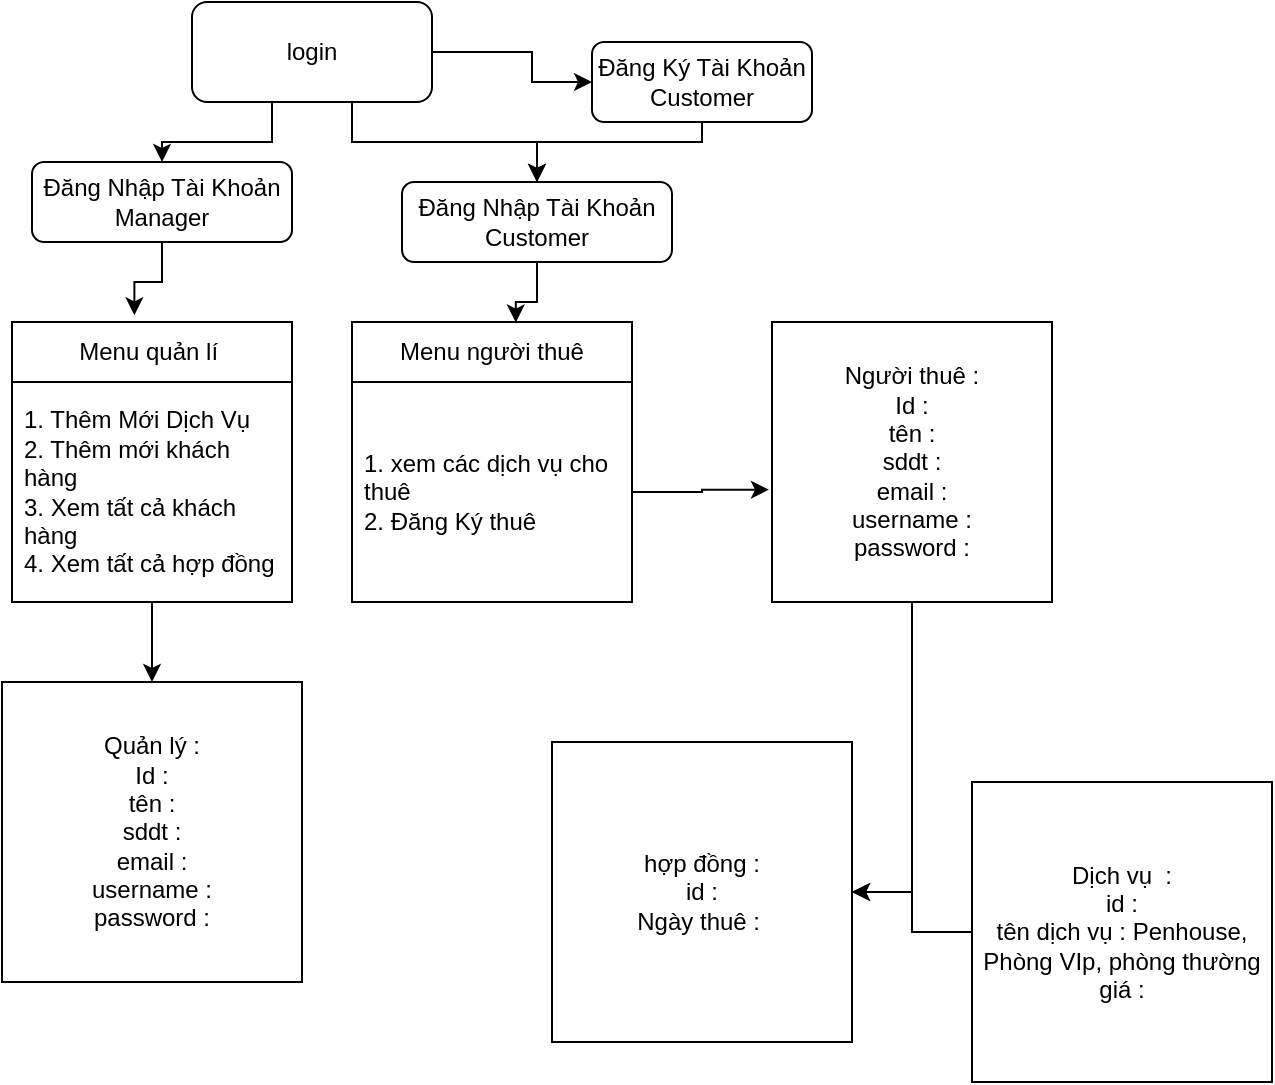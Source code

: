 <mxfile>
    <diagram id="6AgzWVGdAyb4SOY1QNp7" name="Page-1">
        <mxGraphModel dx="1066" dy="789" grid="1" gridSize="10" guides="1" tooltips="1" connect="1" arrows="1" fold="1" page="1" pageScale="1" pageWidth="850" pageHeight="1100" math="0" shadow="0">
            <root>
                <mxCell id="0"/>
                <mxCell id="1" parent="0"/>
                <mxCell id="8" value="Quản lý :&lt;br&gt;Id :&lt;br&gt;tên :&lt;br&gt;sddt :&lt;br&gt;email :&lt;br&gt;username :&lt;br&gt;password :" style="whiteSpace=wrap;html=1;aspect=fixed;" vertex="1" parent="1">
                    <mxGeometry x="130" y="470" width="150" height="150" as="geometry"/>
                </mxCell>
                <mxCell id="9" style="edgeStyle=orthogonalEdgeStyle;rounded=0;orthogonalLoop=1;jettySize=auto;html=1;" edge="1" parent="1" source="10" target="13">
                    <mxGeometry relative="1" as="geometry">
                        <Array as="points">
                            <mxPoint x="585" y="370"/>
                        </Array>
                    </mxGeometry>
                </mxCell>
                <mxCell id="10" value="Người thuê :&lt;br&gt;Id :&lt;br&gt;tên :&lt;br&gt;sddt :&lt;br&gt;email :&lt;br&gt;username :&lt;br&gt;password :" style="whiteSpace=wrap;html=1;aspect=fixed;" vertex="1" parent="1">
                    <mxGeometry x="515" y="290" width="140" height="140" as="geometry"/>
                </mxCell>
                <mxCell id="11" style="edgeStyle=orthogonalEdgeStyle;rounded=0;orthogonalLoop=1;jettySize=auto;html=1;entryX=1;entryY=0.5;entryDx=0;entryDy=0;" edge="1" parent="1" source="12" target="13">
                    <mxGeometry relative="1" as="geometry"/>
                </mxCell>
                <mxCell id="12" value="Dịch vụ&amp;nbsp; :&lt;br&gt;id :&lt;br&gt;tên dịch vụ : Penhouse, Phòng VIp, phòng thường&lt;br&gt;giá :&lt;br&gt;" style="whiteSpace=wrap;html=1;aspect=fixed;" vertex="1" parent="1">
                    <mxGeometry x="615" y="520" width="150" height="150" as="geometry"/>
                </mxCell>
                <mxCell id="13" value="hợp đồng :&lt;br&gt;id :&lt;br&gt;Ngày thuê :&amp;nbsp;&lt;br&gt;" style="whiteSpace=wrap;html=1;aspect=fixed;" vertex="1" parent="1">
                    <mxGeometry x="405" y="500" width="150" height="150" as="geometry"/>
                </mxCell>
                <mxCell id="14" style="edgeStyle=orthogonalEdgeStyle;rounded=0;orthogonalLoop=1;jettySize=auto;html=1;entryX=0.5;entryY=0;entryDx=0;entryDy=0;" edge="1" parent="1" source="15" target="8">
                    <mxGeometry relative="1" as="geometry">
                        <Array as="points">
                            <mxPoint x="205" y="450"/>
                            <mxPoint x="205" y="450"/>
                        </Array>
                    </mxGeometry>
                </mxCell>
                <mxCell id="15" value="Menu quản lí&amp;nbsp;" style="swimlane;fontStyle=0;childLayout=stackLayout;horizontal=1;startSize=30;horizontalStack=0;resizeParent=1;resizeParentMax=0;resizeLast=0;collapsible=1;marginBottom=0;whiteSpace=wrap;html=1;" vertex="1" parent="1">
                    <mxGeometry x="135" y="290" width="140" height="140" as="geometry">
                        <mxRectangle x="40" y="170" width="110" height="30" as="alternateBounds"/>
                    </mxGeometry>
                </mxCell>
                <mxCell id="16" value="1. Thêm Mới Dịch Vụ&lt;br&gt;2. Thêm mới khách hàng&lt;br&gt;3. Xem tất cả khách hàng&lt;br style=&quot;border-color: var(--border-color);&quot;&gt;4. Xem tất cả hợp đồng&amp;nbsp;" style="text;strokeColor=none;fillColor=none;align=left;verticalAlign=middle;spacingLeft=4;spacingRight=4;overflow=hidden;points=[[0,0.5],[1,0.5]];portConstraint=eastwest;rotatable=0;whiteSpace=wrap;html=1;" vertex="1" parent="15">
                    <mxGeometry y="30" width="140" height="110" as="geometry"/>
                </mxCell>
                <mxCell id="17" value="Menu người thuê" style="swimlane;fontStyle=0;childLayout=stackLayout;horizontal=1;startSize=30;horizontalStack=0;resizeParent=1;resizeParentMax=0;resizeLast=0;collapsible=1;marginBottom=0;whiteSpace=wrap;html=1;" vertex="1" parent="1">
                    <mxGeometry x="305" y="290" width="140" height="140" as="geometry">
                        <mxRectangle x="210" y="170" width="120" height="30" as="alternateBounds"/>
                    </mxGeometry>
                </mxCell>
                <mxCell id="18" value="1. xem các dịch vụ cho thuê&amp;nbsp;&lt;br&gt;2. Đăng Ký thuê" style="text;strokeColor=none;fillColor=none;align=left;verticalAlign=middle;spacingLeft=4;spacingRight=4;overflow=hidden;points=[[0,0.5],[1,0.5]];portConstraint=eastwest;rotatable=0;whiteSpace=wrap;html=1;" vertex="1" parent="17">
                    <mxGeometry y="30" width="140" height="110" as="geometry"/>
                </mxCell>
                <mxCell id="19" style="edgeStyle=orthogonalEdgeStyle;rounded=0;orthogonalLoop=1;jettySize=auto;html=1;" edge="1" parent="1" source="22" target="24">
                    <mxGeometry relative="1" as="geometry">
                        <Array as="points">
                            <mxPoint x="395" y="155"/>
                            <mxPoint x="395" y="170"/>
                        </Array>
                    </mxGeometry>
                </mxCell>
                <mxCell id="20" style="edgeStyle=orthogonalEdgeStyle;rounded=0;orthogonalLoop=1;jettySize=auto;html=1;entryX=0.5;entryY=0;entryDx=0;entryDy=0;" edge="1" parent="1" source="22" target="26">
                    <mxGeometry relative="1" as="geometry">
                        <Array as="points">
                            <mxPoint x="265" y="200"/>
                            <mxPoint x="210" y="200"/>
                        </Array>
                    </mxGeometry>
                </mxCell>
                <mxCell id="21" style="edgeStyle=orthogonalEdgeStyle;rounded=0;orthogonalLoop=1;jettySize=auto;html=1;entryX=0.5;entryY=0;entryDx=0;entryDy=0;" edge="1" parent="1" source="22" target="28">
                    <mxGeometry relative="1" as="geometry">
                        <Array as="points">
                            <mxPoint x="305" y="200"/>
                            <mxPoint x="397" y="200"/>
                        </Array>
                    </mxGeometry>
                </mxCell>
                <mxCell id="22" value="login" style="rounded=1;whiteSpace=wrap;html=1;" vertex="1" parent="1">
                    <mxGeometry x="225" y="130" width="120" height="50" as="geometry"/>
                </mxCell>
                <mxCell id="23" style="edgeStyle=orthogonalEdgeStyle;rounded=0;orthogonalLoop=1;jettySize=auto;html=1;entryX=0.5;entryY=0;entryDx=0;entryDy=0;" edge="1" parent="1" source="24" target="28">
                    <mxGeometry relative="1" as="geometry">
                        <Array as="points">
                            <mxPoint x="480" y="200"/>
                            <mxPoint x="397" y="200"/>
                        </Array>
                    </mxGeometry>
                </mxCell>
                <mxCell id="24" value="Đăng Ký Tài Khoản&lt;br&gt;Customer" style="rounded=1;whiteSpace=wrap;html=1;" vertex="1" parent="1">
                    <mxGeometry x="425" y="150" width="110" height="40" as="geometry"/>
                </mxCell>
                <mxCell id="25" style="edgeStyle=orthogonalEdgeStyle;rounded=0;orthogonalLoop=1;jettySize=auto;html=1;entryX=0.437;entryY=-0.024;entryDx=0;entryDy=0;entryPerimeter=0;" edge="1" parent="1" source="26" target="15">
                    <mxGeometry relative="1" as="geometry"/>
                </mxCell>
                <mxCell id="26" value="Đăng Nhập Tài Khoản&lt;br&gt;Manager" style="rounded=1;whiteSpace=wrap;html=1;" vertex="1" parent="1">
                    <mxGeometry x="145" y="210" width="130" height="40" as="geometry"/>
                </mxCell>
                <mxCell id="27" style="edgeStyle=orthogonalEdgeStyle;rounded=0;orthogonalLoop=1;jettySize=auto;html=1;entryX=0.585;entryY=0.002;entryDx=0;entryDy=0;entryPerimeter=0;" edge="1" parent="1" source="28" target="17">
                    <mxGeometry relative="1" as="geometry"/>
                </mxCell>
                <mxCell id="28" value="Đăng Nhập Tài Khoản&lt;br&gt;Customer" style="rounded=1;whiteSpace=wrap;html=1;" vertex="1" parent="1">
                    <mxGeometry x="330" y="220" width="135" height="40" as="geometry"/>
                </mxCell>
                <mxCell id="29" style="edgeStyle=orthogonalEdgeStyle;rounded=0;orthogonalLoop=1;jettySize=auto;html=1;entryX=-0.011;entryY=0.599;entryDx=0;entryDy=0;entryPerimeter=0;" edge="1" parent="1" source="18" target="10">
                    <mxGeometry relative="1" as="geometry"/>
                </mxCell>
            </root>
        </mxGraphModel>
    </diagram>
</mxfile>